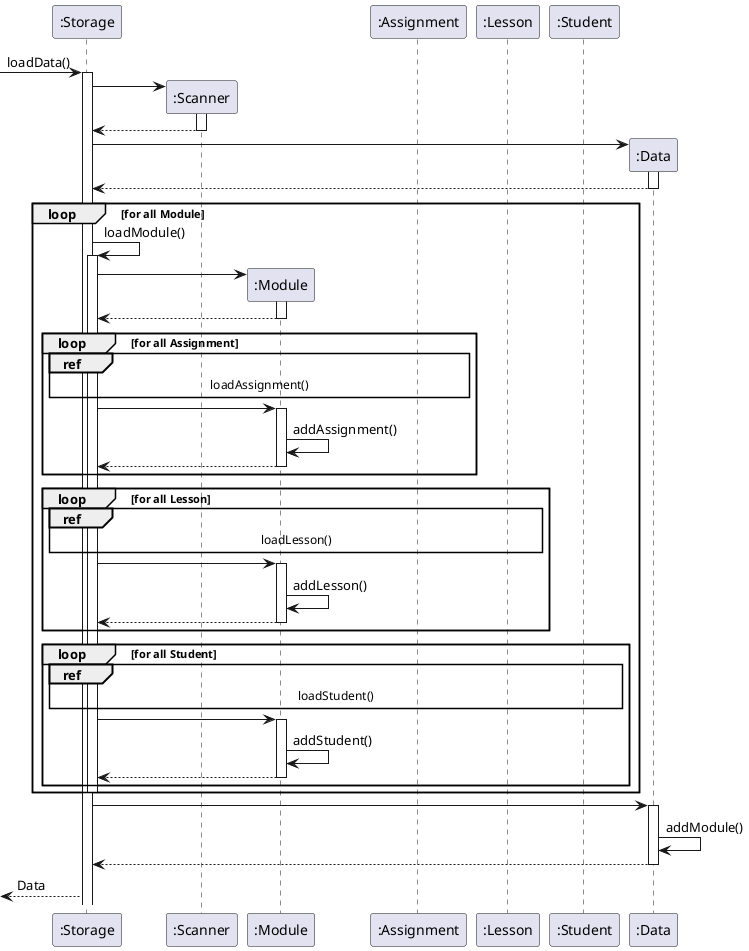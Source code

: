 @startuml

participant ":Storage" as Storage
participant ":Scanner" as Scanner
participant ":Module" as Module
participant ":Assignment" as Assignment
participant ":Lesson" as Lesson
participant ":Student" as Student
participant ":Data" as Data

[-> Storage : loadData()

activate Storage
Storage -> Scanner **
activate Scanner
Scanner --> Storage
deactivate Scanner

Storage -> Data **
activate Data
Data --> Storage
deactivate Data

loop for all Module

    Storage -> Storage : loadModule()
    activate Storage
    Storage -> Module **
    activate Module
    Module --> Storage
    deactivate Module

    loop for all Assignment
        ref over Storage, Assignment : loadAssignment()
        Storage -> Module
        activate Module
        Module -> Module : addAssignment()
        Module --> Storage
        deactivate Module
    end

    loop for all Lesson
        ref over Storage, Lesson : loadLesson()
        Storage -> Module
        activate Module
        Module -> Module : addLesson()
        Module --> Storage
        deactivate Module
    end

    loop for all Student
        ref over Storage, Student : loadStudent()
        Storage -> Module
        activate Module
        Module -> Module : addStudent()
        Module --> Storage
        deactivate Module
    end

deactivate Storage

end
deactivate Module

Storage -> Data
activate Data
Data -> Data : addModule()
Data --> Storage
deactivate Data

[<-- Storage : Data

@enduml